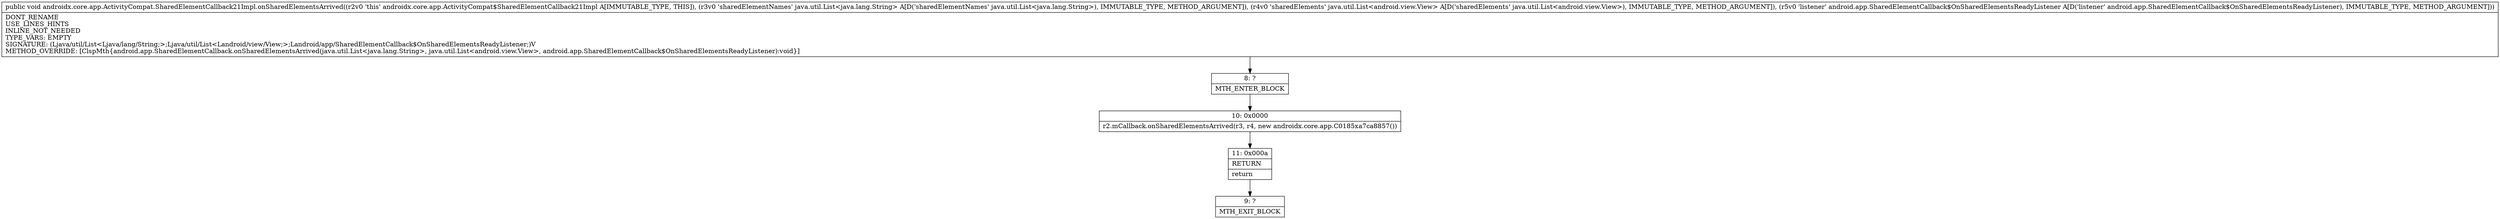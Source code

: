 digraph "CFG forandroidx.core.app.ActivityCompat.SharedElementCallback21Impl.onSharedElementsArrived(Ljava\/util\/List;Ljava\/util\/List;Landroid\/app\/SharedElementCallback$OnSharedElementsReadyListener;)V" {
Node_8 [shape=record,label="{8\:\ ?|MTH_ENTER_BLOCK\l}"];
Node_10 [shape=record,label="{10\:\ 0x0000|r2.mCallback.onSharedElementsArrived(r3, r4, new androidx.core.app.C0185xa7ca8857())\l}"];
Node_11 [shape=record,label="{11\:\ 0x000a|RETURN\l|return\l}"];
Node_9 [shape=record,label="{9\:\ ?|MTH_EXIT_BLOCK\l}"];
MethodNode[shape=record,label="{public void androidx.core.app.ActivityCompat.SharedElementCallback21Impl.onSharedElementsArrived((r2v0 'this' androidx.core.app.ActivityCompat$SharedElementCallback21Impl A[IMMUTABLE_TYPE, THIS]), (r3v0 'sharedElementNames' java.util.List\<java.lang.String\> A[D('sharedElementNames' java.util.List\<java.lang.String\>), IMMUTABLE_TYPE, METHOD_ARGUMENT]), (r4v0 'sharedElements' java.util.List\<android.view.View\> A[D('sharedElements' java.util.List\<android.view.View\>), IMMUTABLE_TYPE, METHOD_ARGUMENT]), (r5v0 'listener' android.app.SharedElementCallback$OnSharedElementsReadyListener A[D('listener' android.app.SharedElementCallback$OnSharedElementsReadyListener), IMMUTABLE_TYPE, METHOD_ARGUMENT]))  | DONT_RENAME\lUSE_LINES_HINTS\lINLINE_NOT_NEEDED\lTYPE_VARS: EMPTY\lSIGNATURE: (Ljava\/util\/List\<Ljava\/lang\/String;\>;Ljava\/util\/List\<Landroid\/view\/View;\>;Landroid\/app\/SharedElementCallback$OnSharedElementsReadyListener;)V\lMETHOD_OVERRIDE: [ClspMth\{android.app.SharedElementCallback.onSharedElementsArrived(java.util.List\<java.lang.String\>, java.util.List\<android.view.View\>, android.app.SharedElementCallback$OnSharedElementsReadyListener):void\}]\l}"];
MethodNode -> Node_8;Node_8 -> Node_10;
Node_10 -> Node_11;
Node_11 -> Node_9;
}


